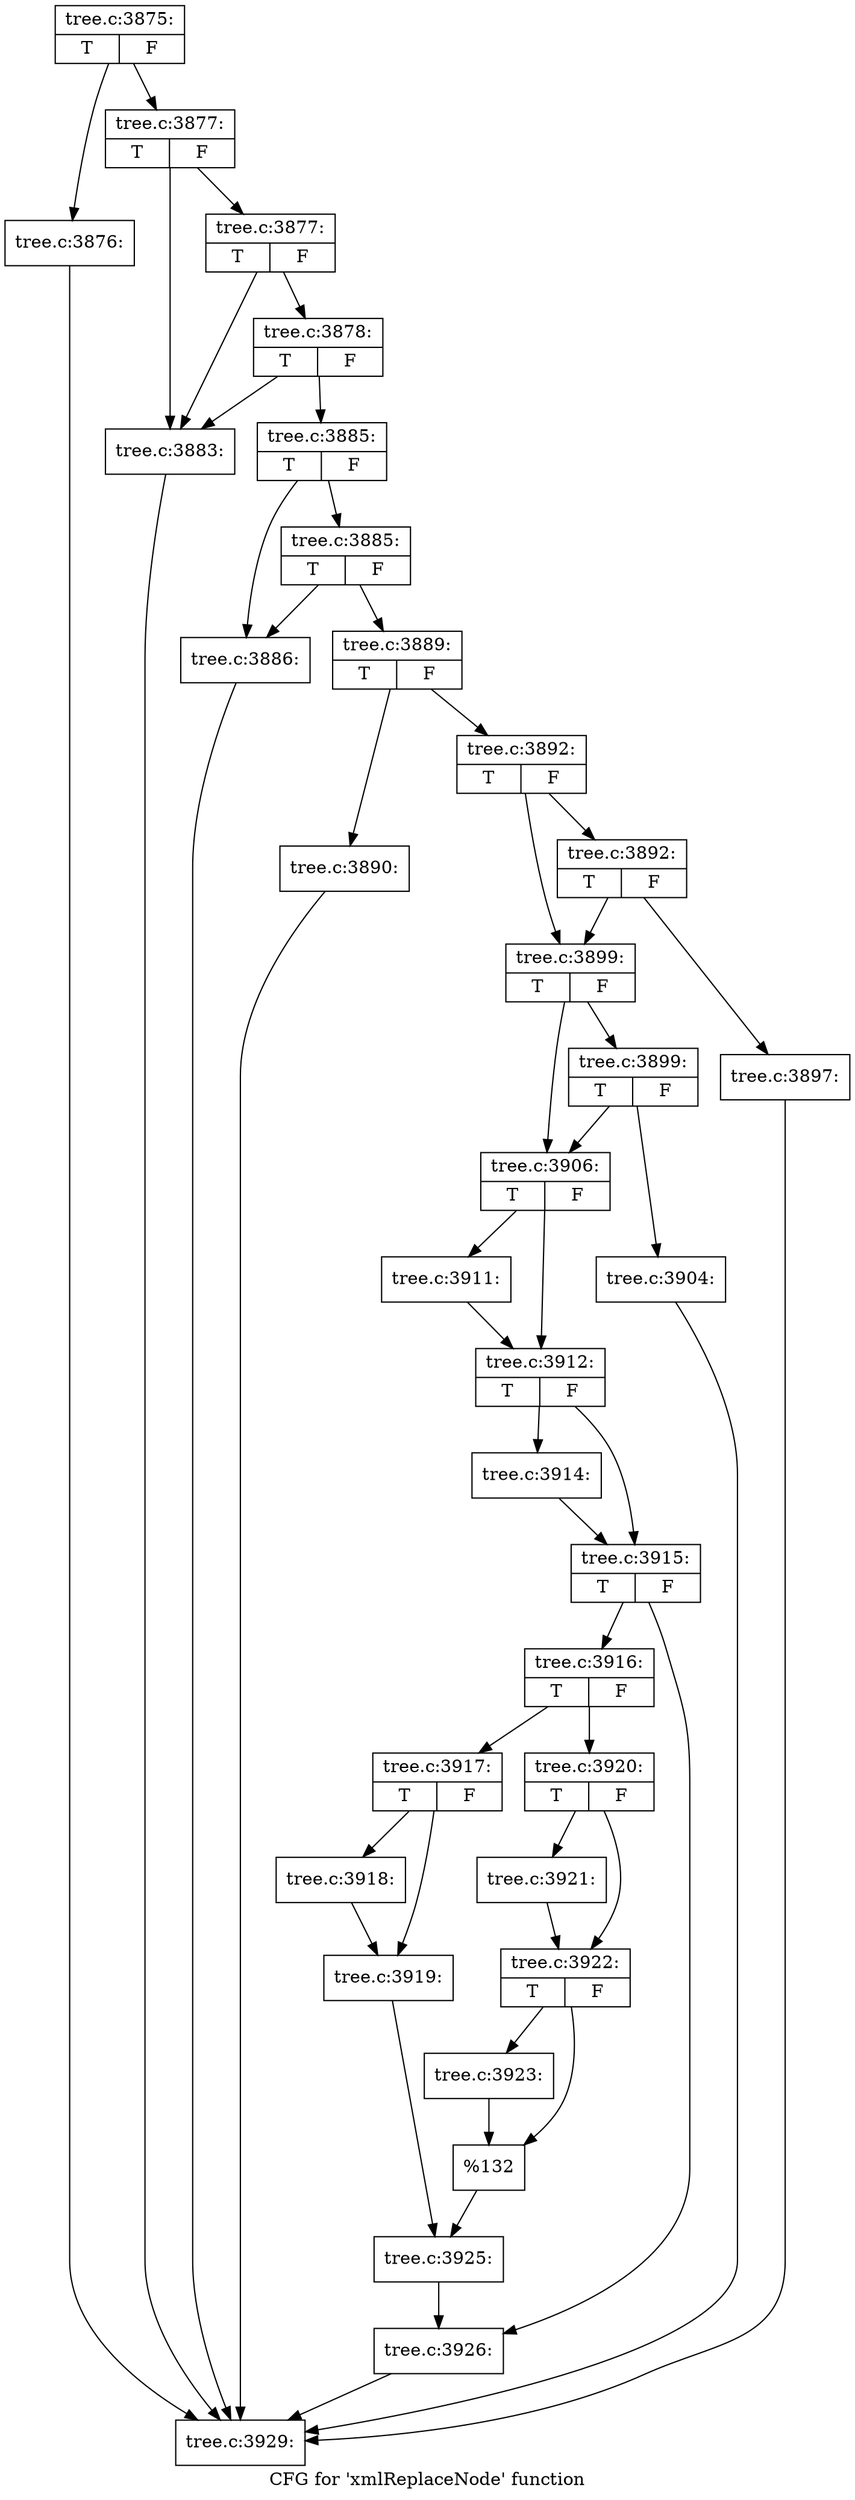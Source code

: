 digraph "CFG for 'xmlReplaceNode' function" {
	label="CFG for 'xmlReplaceNode' function";

	Node0x4483c90 [shape=record,label="{tree.c:3875:|{<s0>T|<s1>F}}"];
	Node0x4483c90 -> Node0x4472b60;
	Node0x4483c90 -> Node0x4472bb0;
	Node0x4472b60 [shape=record,label="{tree.c:3876:}"];
	Node0x4472b60 -> Node0x4472cc0;
	Node0x4472bb0 [shape=record,label="{tree.c:3877:|{<s0>T|<s1>F}}"];
	Node0x4472bb0 -> Node0x4484a40;
	Node0x4472bb0 -> Node0x4484b60;
	Node0x4484b60 [shape=record,label="{tree.c:3877:|{<s0>T|<s1>F}}"];
	Node0x4484b60 -> Node0x4484a40;
	Node0x4484b60 -> Node0x4484ae0;
	Node0x4484ae0 [shape=record,label="{tree.c:3878:|{<s0>T|<s1>F}}"];
	Node0x4484ae0 -> Node0x4484a40;
	Node0x4484ae0 -> Node0x4484a90;
	Node0x4484a40 [shape=record,label="{tree.c:3883:}"];
	Node0x4484a40 -> Node0x4472cc0;
	Node0x4484a90 [shape=record,label="{tree.c:3885:|{<s0>T|<s1>F}}"];
	Node0x4484a90 -> Node0x4485750;
	Node0x4484a90 -> Node0x44857f0;
	Node0x44857f0 [shape=record,label="{tree.c:3885:|{<s0>T|<s1>F}}"];
	Node0x44857f0 -> Node0x4485750;
	Node0x44857f0 -> Node0x44857a0;
	Node0x4485750 [shape=record,label="{tree.c:3886:}"];
	Node0x4485750 -> Node0x4472cc0;
	Node0x44857a0 [shape=record,label="{tree.c:3889:|{<s0>T|<s1>F}}"];
	Node0x44857a0 -> Node0x4486290;
	Node0x44857a0 -> Node0x44862e0;
	Node0x4486290 [shape=record,label="{tree.c:3890:}"];
	Node0x4486290 -> Node0x4472cc0;
	Node0x44862e0 [shape=record,label="{tree.c:3892:|{<s0>T|<s1>F}}"];
	Node0x44862e0 -> Node0x44869a0;
	Node0x44862e0 -> Node0x4486950;
	Node0x44869a0 [shape=record,label="{tree.c:3892:|{<s0>T|<s1>F}}"];
	Node0x44869a0 -> Node0x4486900;
	Node0x44869a0 -> Node0x4486950;
	Node0x4486900 [shape=record,label="{tree.c:3897:}"];
	Node0x4486900 -> Node0x4472cc0;
	Node0x4486950 [shape=record,label="{tree.c:3899:|{<s0>T|<s1>F}}"];
	Node0x4486950 -> Node0x44874c0;
	Node0x4486950 -> Node0x4487470;
	Node0x44874c0 [shape=record,label="{tree.c:3899:|{<s0>T|<s1>F}}"];
	Node0x44874c0 -> Node0x4487420;
	Node0x44874c0 -> Node0x4487470;
	Node0x4487420 [shape=record,label="{tree.c:3904:}"];
	Node0x4487420 -> Node0x4472cc0;
	Node0x4487470 [shape=record,label="{tree.c:3906:|{<s0>T|<s1>F}}"];
	Node0x4487470 -> Node0x4488b50;
	Node0x4487470 -> Node0x4488ba0;
	Node0x4488b50 [shape=record,label="{tree.c:3911:}"];
	Node0x4488b50 -> Node0x4488ba0;
	Node0x4488ba0 [shape=record,label="{tree.c:3912:|{<s0>T|<s1>F}}"];
	Node0x4488ba0 -> Node0x44897f0;
	Node0x4488ba0 -> Node0x4489840;
	Node0x44897f0 [shape=record,label="{tree.c:3914:}"];
	Node0x44897f0 -> Node0x4489840;
	Node0x4489840 [shape=record,label="{tree.c:3915:|{<s0>T|<s1>F}}"];
	Node0x4489840 -> Node0x448a0c0;
	Node0x4489840 -> Node0x448a110;
	Node0x448a0c0 [shape=record,label="{tree.c:3916:|{<s0>T|<s1>F}}"];
	Node0x448a0c0 -> Node0x448a600;
	Node0x448a0c0 -> Node0x448a6a0;
	Node0x448a600 [shape=record,label="{tree.c:3917:|{<s0>T|<s1>F}}"];
	Node0x448a600 -> Node0x448ab30;
	Node0x448a600 -> Node0x448ab80;
	Node0x448ab30 [shape=record,label="{tree.c:3918:}"];
	Node0x448ab30 -> Node0x448ab80;
	Node0x448ab80 [shape=record,label="{tree.c:3919:}"];
	Node0x448ab80 -> Node0x448a650;
	Node0x448a6a0 [shape=record,label="{tree.c:3920:|{<s0>T|<s1>F}}"];
	Node0x448a6a0 -> Node0x448b7b0;
	Node0x448a6a0 -> Node0x448b800;
	Node0x448b7b0 [shape=record,label="{tree.c:3921:}"];
	Node0x448b7b0 -> Node0x448b800;
	Node0x448b800 [shape=record,label="{tree.c:3922:|{<s0>T|<s1>F}}"];
	Node0x448b800 -> Node0x448c210;
	Node0x448b800 -> Node0x448c260;
	Node0x448c210 [shape=record,label="{tree.c:3923:}"];
	Node0x448c210 -> Node0x448c260;
	Node0x448c260 [shape=record,label="{%132}"];
	Node0x448c260 -> Node0x448a650;
	Node0x448a650 [shape=record,label="{tree.c:3925:}"];
	Node0x448a650 -> Node0x448a110;
	Node0x448a110 [shape=record,label="{tree.c:3926:}"];
	Node0x448a110 -> Node0x4472cc0;
	Node0x4472cc0 [shape=record,label="{tree.c:3929:}"];
}
